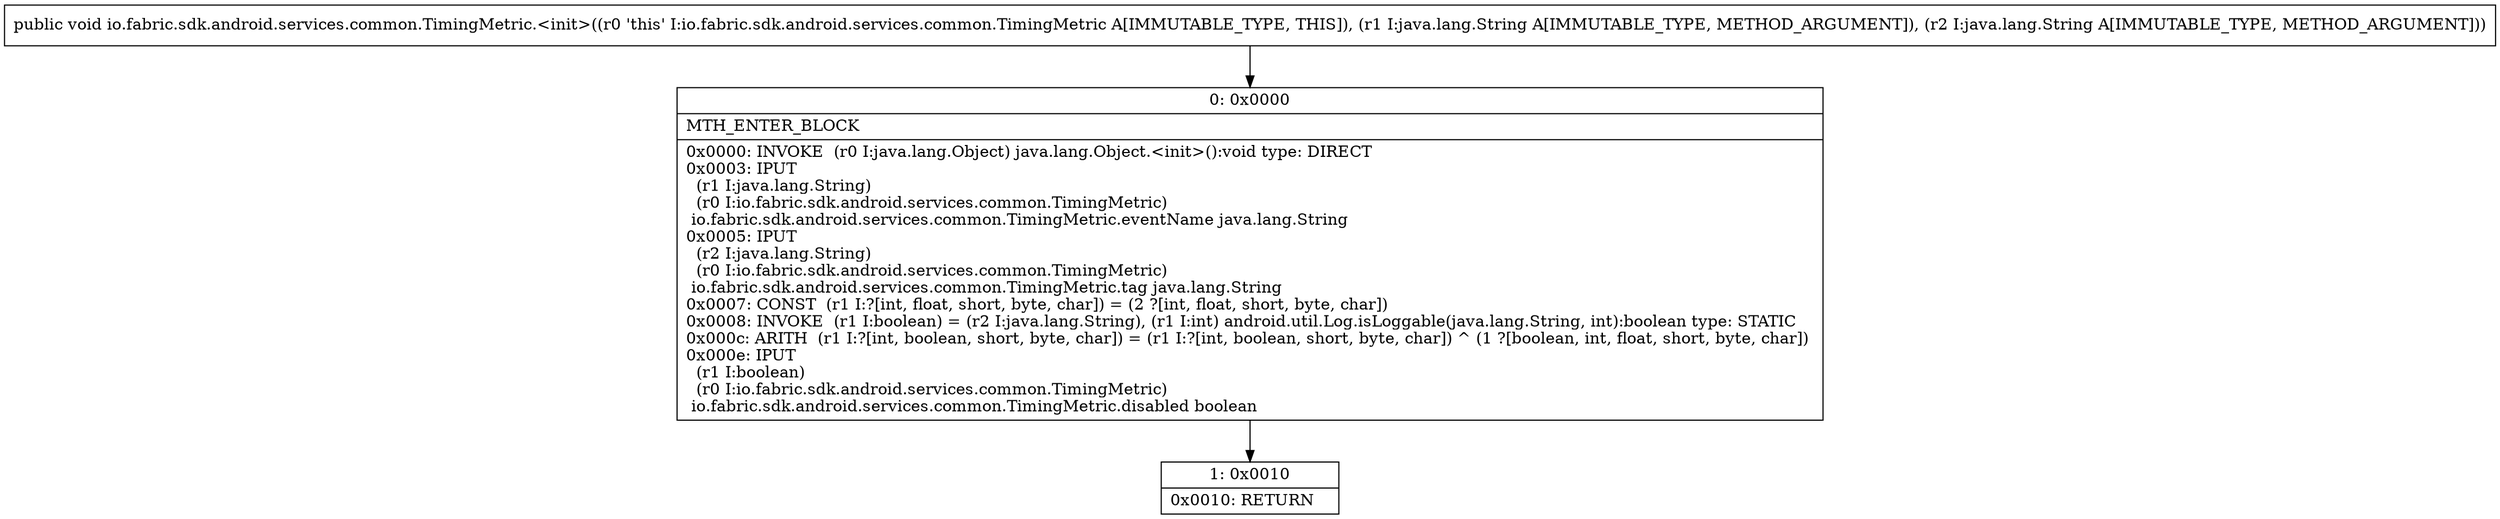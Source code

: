 digraph "CFG forio.fabric.sdk.android.services.common.TimingMetric.\<init\>(Ljava\/lang\/String;Ljava\/lang\/String;)V" {
Node_0 [shape=record,label="{0\:\ 0x0000|MTH_ENTER_BLOCK\l|0x0000: INVOKE  (r0 I:java.lang.Object) java.lang.Object.\<init\>():void type: DIRECT \l0x0003: IPUT  \l  (r1 I:java.lang.String)\l  (r0 I:io.fabric.sdk.android.services.common.TimingMetric)\l io.fabric.sdk.android.services.common.TimingMetric.eventName java.lang.String \l0x0005: IPUT  \l  (r2 I:java.lang.String)\l  (r0 I:io.fabric.sdk.android.services.common.TimingMetric)\l io.fabric.sdk.android.services.common.TimingMetric.tag java.lang.String \l0x0007: CONST  (r1 I:?[int, float, short, byte, char]) = (2 ?[int, float, short, byte, char]) \l0x0008: INVOKE  (r1 I:boolean) = (r2 I:java.lang.String), (r1 I:int) android.util.Log.isLoggable(java.lang.String, int):boolean type: STATIC \l0x000c: ARITH  (r1 I:?[int, boolean, short, byte, char]) = (r1 I:?[int, boolean, short, byte, char]) ^ (1 ?[boolean, int, float, short, byte, char]) \l0x000e: IPUT  \l  (r1 I:boolean)\l  (r0 I:io.fabric.sdk.android.services.common.TimingMetric)\l io.fabric.sdk.android.services.common.TimingMetric.disabled boolean \l}"];
Node_1 [shape=record,label="{1\:\ 0x0010|0x0010: RETURN   \l}"];
MethodNode[shape=record,label="{public void io.fabric.sdk.android.services.common.TimingMetric.\<init\>((r0 'this' I:io.fabric.sdk.android.services.common.TimingMetric A[IMMUTABLE_TYPE, THIS]), (r1 I:java.lang.String A[IMMUTABLE_TYPE, METHOD_ARGUMENT]), (r2 I:java.lang.String A[IMMUTABLE_TYPE, METHOD_ARGUMENT])) }"];
MethodNode -> Node_0;
Node_0 -> Node_1;
}

